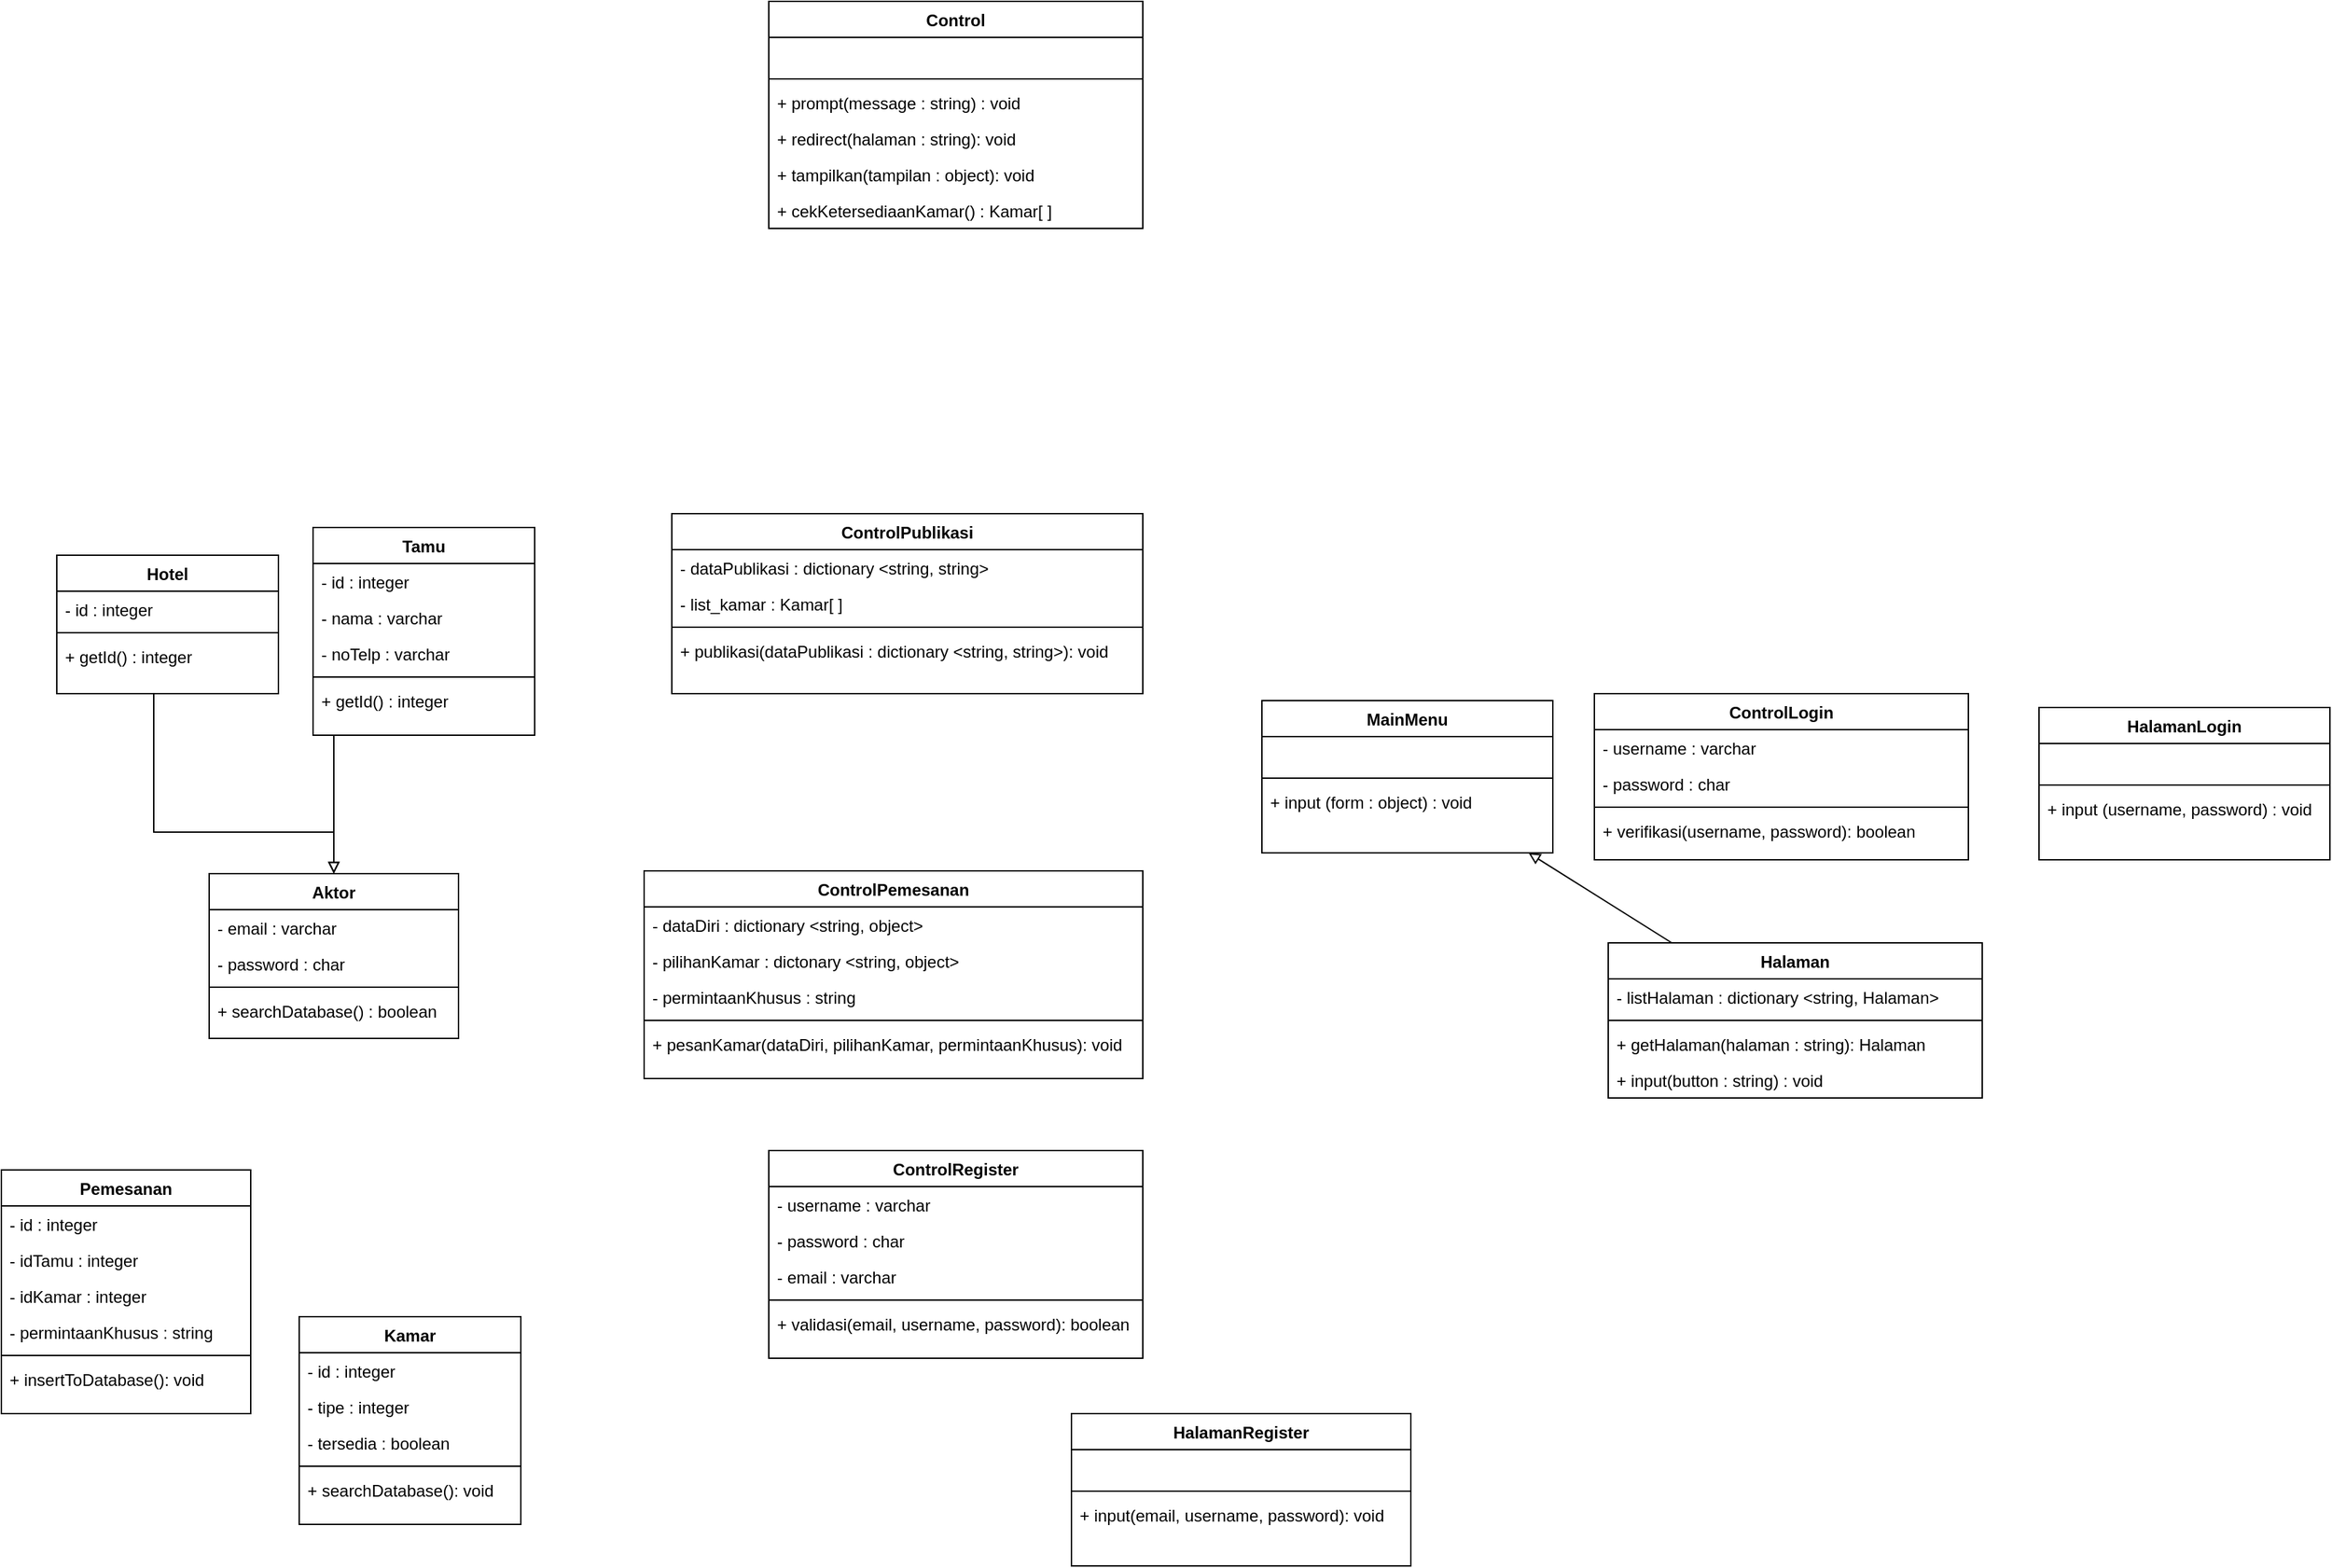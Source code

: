 <mxfile version="17.4.5" type="github">
  <diagram id="C5RBs43oDa-KdzZeNtuy" name="Page-1">
    <mxGraphModel dx="1222" dy="1371" grid="1" gridSize="10" guides="1" tooltips="1" connect="1" arrows="1" fold="1" page="1" pageScale="1" pageWidth="827" pageHeight="1169" math="0" shadow="0">
      <root>
        <mxCell id="WIyWlLk6GJQsqaUBKTNV-0" />
        <mxCell id="WIyWlLk6GJQsqaUBKTNV-1" parent="WIyWlLk6GJQsqaUBKTNV-0" />
        <mxCell id="zkfFHV4jXpPFQw0GAbJ--0" value="Aktor" style="swimlane;fontStyle=1;align=center;verticalAlign=top;childLayout=stackLayout;horizontal=1;startSize=26;horizontalStack=0;resizeParent=1;resizeLast=0;collapsible=1;marginBottom=0;rounded=0;shadow=0;strokeWidth=1;" parent="WIyWlLk6GJQsqaUBKTNV-1" vertex="1">
          <mxGeometry x="-80" y="40" width="180" height="119" as="geometry">
            <mxRectangle x="230" y="140" width="160" height="26" as="alternateBounds" />
          </mxGeometry>
        </mxCell>
        <mxCell id="zkfFHV4jXpPFQw0GAbJ--1" value="- email : varchar" style="text;align=left;verticalAlign=top;spacingLeft=4;spacingRight=4;overflow=hidden;rotatable=0;points=[[0,0.5],[1,0.5]];portConstraint=eastwest;" parent="zkfFHV4jXpPFQw0GAbJ--0" vertex="1">
          <mxGeometry y="26" width="180" height="26" as="geometry" />
        </mxCell>
        <mxCell id="zkfFHV4jXpPFQw0GAbJ--2" value="- password : char" style="text;align=left;verticalAlign=top;spacingLeft=4;spacingRight=4;overflow=hidden;rotatable=0;points=[[0,0.5],[1,0.5]];portConstraint=eastwest;rounded=0;shadow=0;html=0;" parent="zkfFHV4jXpPFQw0GAbJ--0" vertex="1">
          <mxGeometry y="52" width="180" height="26" as="geometry" />
        </mxCell>
        <mxCell id="zkfFHV4jXpPFQw0GAbJ--4" value="" style="line;html=1;strokeWidth=1;align=left;verticalAlign=middle;spacingTop=-1;spacingLeft=3;spacingRight=3;rotatable=0;labelPosition=right;points=[];portConstraint=eastwest;" parent="zkfFHV4jXpPFQw0GAbJ--0" vertex="1">
          <mxGeometry y="78" width="180" height="8" as="geometry" />
        </mxCell>
        <mxCell id="zkfFHV4jXpPFQw0GAbJ--5" value="+ searchDatabase() : boolean" style="text;align=left;verticalAlign=top;spacingLeft=4;spacingRight=4;overflow=hidden;rotatable=0;points=[[0,0.5],[1,0.5]];portConstraint=eastwest;" parent="zkfFHV4jXpPFQw0GAbJ--0" vertex="1">
          <mxGeometry y="86" width="180" height="26" as="geometry" />
        </mxCell>
        <mxCell id="2ihDt4EkYm3BEc5J18N9-20" style="edgeStyle=orthogonalEdgeStyle;rounded=0;orthogonalLoop=1;jettySize=auto;html=1;endArrow=block;endFill=0;" parent="WIyWlLk6GJQsqaUBKTNV-1" source="zkfFHV4jXpPFQw0GAbJ--13" target="zkfFHV4jXpPFQw0GAbJ--0" edge="1">
          <mxGeometry relative="1" as="geometry">
            <Array as="points">
              <mxPoint x="10" y="30" />
              <mxPoint x="10" y="30" />
            </Array>
          </mxGeometry>
        </mxCell>
        <mxCell id="zkfFHV4jXpPFQw0GAbJ--13" value="Tamu" style="swimlane;fontStyle=1;align=center;verticalAlign=top;childLayout=stackLayout;horizontal=1;startSize=26;horizontalStack=0;resizeParent=1;resizeLast=0;collapsible=1;marginBottom=0;rounded=0;shadow=0;strokeWidth=1;" parent="WIyWlLk6GJQsqaUBKTNV-1" vertex="1">
          <mxGeometry x="-5" y="-210.0" width="160" height="150" as="geometry">
            <mxRectangle x="340" y="380" width="170" height="26" as="alternateBounds" />
          </mxGeometry>
        </mxCell>
        <mxCell id="zkfFHV4jXpPFQw0GAbJ--14" value="- id : integer" style="text;align=left;verticalAlign=top;spacingLeft=4;spacingRight=4;overflow=hidden;rotatable=0;points=[[0,0.5],[1,0.5]];portConstraint=eastwest;" parent="zkfFHV4jXpPFQw0GAbJ--13" vertex="1">
          <mxGeometry y="26" width="160" height="26" as="geometry" />
        </mxCell>
        <mxCell id="Ca80WvJ0DW5EZiAlUuhT-8" value="- nama : varchar" style="text;align=left;verticalAlign=top;spacingLeft=4;spacingRight=4;overflow=hidden;rotatable=0;points=[[0,0.5],[1,0.5]];portConstraint=eastwest;" parent="zkfFHV4jXpPFQw0GAbJ--13" vertex="1">
          <mxGeometry y="52" width="160" height="26" as="geometry" />
        </mxCell>
        <mxCell id="Ca80WvJ0DW5EZiAlUuhT-2" value="- noTelp : varchar" style="text;align=left;verticalAlign=top;spacingLeft=4;spacingRight=4;overflow=hidden;rotatable=0;points=[[0,0.5],[1,0.5]];portConstraint=eastwest;" parent="zkfFHV4jXpPFQw0GAbJ--13" vertex="1">
          <mxGeometry y="78" width="160" height="26" as="geometry" />
        </mxCell>
        <mxCell id="zkfFHV4jXpPFQw0GAbJ--15" value="" style="line;html=1;strokeWidth=1;align=left;verticalAlign=middle;spacingTop=-1;spacingLeft=3;spacingRight=3;rotatable=0;labelPosition=right;points=[];portConstraint=eastwest;" parent="zkfFHV4jXpPFQw0GAbJ--13" vertex="1">
          <mxGeometry y="104" width="160" height="8" as="geometry" />
        </mxCell>
        <mxCell id="Ca80WvJ0DW5EZiAlUuhT-5" value="+ getId() : integer" style="text;align=left;verticalAlign=top;spacingLeft=4;spacingRight=4;overflow=hidden;rotatable=0;points=[[0,0.5],[1,0.5]];portConstraint=eastwest;" parent="zkfFHV4jXpPFQw0GAbJ--13" vertex="1">
          <mxGeometry y="112" width="160" height="26" as="geometry" />
        </mxCell>
        <mxCell id="Ca80WvJ0DW5EZiAlUuhT-9" value="Hotel" style="swimlane;fontStyle=1;align=center;verticalAlign=top;childLayout=stackLayout;horizontal=1;startSize=26;horizontalStack=0;resizeParent=1;resizeLast=0;collapsible=1;marginBottom=0;rounded=0;shadow=0;strokeWidth=1;" parent="WIyWlLk6GJQsqaUBKTNV-1" vertex="1">
          <mxGeometry x="-190" y="-190" width="160" height="100" as="geometry">
            <mxRectangle x="340" y="380" width="170" height="26" as="alternateBounds" />
          </mxGeometry>
        </mxCell>
        <mxCell id="Ca80WvJ0DW5EZiAlUuhT-10" value="- id : integer" style="text;align=left;verticalAlign=top;spacingLeft=4;spacingRight=4;overflow=hidden;rotatable=0;points=[[0,0.5],[1,0.5]];portConstraint=eastwest;" parent="Ca80WvJ0DW5EZiAlUuhT-9" vertex="1">
          <mxGeometry y="26" width="160" height="26" as="geometry" />
        </mxCell>
        <mxCell id="Ca80WvJ0DW5EZiAlUuhT-14" value="" style="line;html=1;strokeWidth=1;align=left;verticalAlign=middle;spacingTop=-1;spacingLeft=3;spacingRight=3;rotatable=0;labelPosition=right;points=[];portConstraint=eastwest;" parent="Ca80WvJ0DW5EZiAlUuhT-9" vertex="1">
          <mxGeometry y="52" width="160" height="8" as="geometry" />
        </mxCell>
        <mxCell id="Ca80WvJ0DW5EZiAlUuhT-15" value="+ getId() : integer" style="text;align=left;verticalAlign=top;spacingLeft=4;spacingRight=4;overflow=hidden;rotatable=0;points=[[0,0.5],[1,0.5]];portConstraint=eastwest;" parent="Ca80WvJ0DW5EZiAlUuhT-9" vertex="1">
          <mxGeometry y="60" width="160" height="26" as="geometry" />
        </mxCell>
        <mxCell id="2ihDt4EkYm3BEc5J18N9-0" value="ControlLogin" style="swimlane;fontStyle=1;align=center;verticalAlign=top;childLayout=stackLayout;horizontal=1;startSize=26;horizontalStack=0;resizeParent=1;resizeLast=0;collapsible=1;marginBottom=0;rounded=0;shadow=0;strokeWidth=1;" parent="WIyWlLk6GJQsqaUBKTNV-1" vertex="1">
          <mxGeometry x="920" y="-90" width="270" height="120" as="geometry">
            <mxRectangle x="340" y="380" width="170" height="26" as="alternateBounds" />
          </mxGeometry>
        </mxCell>
        <mxCell id="2ihDt4EkYm3BEc5J18N9-1" value="- username : varchar" style="text;align=left;verticalAlign=top;spacingLeft=4;spacingRight=4;overflow=hidden;rotatable=0;points=[[0,0.5],[1,0.5]];portConstraint=eastwest;" parent="2ihDt4EkYm3BEc5J18N9-0" vertex="1">
          <mxGeometry y="26" width="270" height="26" as="geometry" />
        </mxCell>
        <mxCell id="2ihDt4EkYm3BEc5J18N9-2" value="- password : char" style="text;align=left;verticalAlign=top;spacingLeft=4;spacingRight=4;overflow=hidden;rotatable=0;points=[[0,0.5],[1,0.5]];portConstraint=eastwest;" parent="2ihDt4EkYm3BEc5J18N9-0" vertex="1">
          <mxGeometry y="52" width="270" height="26" as="geometry" />
        </mxCell>
        <mxCell id="2ihDt4EkYm3BEc5J18N9-5" value="" style="line;html=1;strokeWidth=1;align=left;verticalAlign=middle;spacingTop=-1;spacingLeft=3;spacingRight=3;rotatable=0;labelPosition=right;points=[];portConstraint=eastwest;" parent="2ihDt4EkYm3BEc5J18N9-0" vertex="1">
          <mxGeometry y="78" width="270" height="8" as="geometry" />
        </mxCell>
        <mxCell id="2ihDt4EkYm3BEc5J18N9-6" value="+ verifikasi(username, password): boolean" style="text;align=left;verticalAlign=top;spacingLeft=4;spacingRight=4;overflow=hidden;rotatable=0;points=[[0,0.5],[1,0.5]];portConstraint=eastwest;" parent="2ihDt4EkYm3BEc5J18N9-0" vertex="1">
          <mxGeometry y="86" width="270" height="26" as="geometry" />
        </mxCell>
        <mxCell id="2ihDt4EkYm3BEc5J18N9-21" value="ControlRegister" style="swimlane;fontStyle=1;align=center;verticalAlign=top;childLayout=stackLayout;horizontal=1;startSize=26;horizontalStack=0;resizeParent=1;resizeLast=0;collapsible=1;marginBottom=0;rounded=0;shadow=0;strokeWidth=1;" parent="WIyWlLk6GJQsqaUBKTNV-1" vertex="1">
          <mxGeometry x="324" y="240" width="270" height="150" as="geometry">
            <mxRectangle x="340" y="380" width="170" height="26" as="alternateBounds" />
          </mxGeometry>
        </mxCell>
        <mxCell id="2ihDt4EkYm3BEc5J18N9-22" value="- username : varchar" style="text;align=left;verticalAlign=top;spacingLeft=4;spacingRight=4;overflow=hidden;rotatable=0;points=[[0,0.5],[1,0.5]];portConstraint=eastwest;" parent="2ihDt4EkYm3BEc5J18N9-21" vertex="1">
          <mxGeometry y="26" width="270" height="26" as="geometry" />
        </mxCell>
        <mxCell id="2ihDt4EkYm3BEc5J18N9-23" value="- password : char" style="text;align=left;verticalAlign=top;spacingLeft=4;spacingRight=4;overflow=hidden;rotatable=0;points=[[0,0.5],[1,0.5]];portConstraint=eastwest;" parent="2ihDt4EkYm3BEc5J18N9-21" vertex="1">
          <mxGeometry y="52" width="270" height="26" as="geometry" />
        </mxCell>
        <mxCell id="2ihDt4EkYm3BEc5J18N9-82" value="- email : varchar" style="text;align=left;verticalAlign=top;spacingLeft=4;spacingRight=4;overflow=hidden;rotatable=0;points=[[0,0.5],[1,0.5]];portConstraint=eastwest;" parent="2ihDt4EkYm3BEc5J18N9-21" vertex="1">
          <mxGeometry y="78" width="270" height="26" as="geometry" />
        </mxCell>
        <mxCell id="2ihDt4EkYm3BEc5J18N9-24" value="" style="line;html=1;strokeWidth=1;align=left;verticalAlign=middle;spacingTop=-1;spacingLeft=3;spacingRight=3;rotatable=0;labelPosition=right;points=[];portConstraint=eastwest;" parent="2ihDt4EkYm3BEc5J18N9-21" vertex="1">
          <mxGeometry y="104" width="270" height="8" as="geometry" />
        </mxCell>
        <mxCell id="2ihDt4EkYm3BEc5J18N9-25" value="+ validasi(email, username, password): boolean" style="text;align=left;verticalAlign=top;spacingLeft=4;spacingRight=4;overflow=hidden;rotatable=0;points=[[0,0.5],[1,0.5]];portConstraint=eastwest;" parent="2ihDt4EkYm3BEc5J18N9-21" vertex="1">
          <mxGeometry y="112" width="270" height="26" as="geometry" />
        </mxCell>
        <mxCell id="2ihDt4EkYm3BEc5J18N9-28" value="Halaman" style="swimlane;fontStyle=1;align=center;verticalAlign=top;childLayout=stackLayout;horizontal=1;startSize=26;horizontalStack=0;resizeParent=1;resizeLast=0;collapsible=1;marginBottom=0;rounded=0;shadow=0;strokeWidth=1;" parent="WIyWlLk6GJQsqaUBKTNV-1" vertex="1">
          <mxGeometry x="930" y="90" width="270" height="112" as="geometry">
            <mxRectangle x="340" y="380" width="170" height="26" as="alternateBounds" />
          </mxGeometry>
        </mxCell>
        <mxCell id="2ihDt4EkYm3BEc5J18N9-29" value="- listHalaman : dictionary &lt;string, Halaman&gt;" style="text;align=left;verticalAlign=top;spacingLeft=4;spacingRight=4;overflow=hidden;rotatable=0;points=[[0,0.5],[1,0.5]];portConstraint=eastwest;" parent="2ihDt4EkYm3BEc5J18N9-28" vertex="1">
          <mxGeometry y="26" width="270" height="26" as="geometry" />
        </mxCell>
        <mxCell id="2ihDt4EkYm3BEc5J18N9-31" value="" style="line;html=1;strokeWidth=1;align=left;verticalAlign=middle;spacingTop=-1;spacingLeft=3;spacingRight=3;rotatable=0;labelPosition=right;points=[];portConstraint=eastwest;" parent="2ihDt4EkYm3BEc5J18N9-28" vertex="1">
          <mxGeometry y="52" width="270" height="8" as="geometry" />
        </mxCell>
        <mxCell id="2ihDt4EkYm3BEc5J18N9-32" value="+ getHalaman(halaman : string): Halaman" style="text;align=left;verticalAlign=top;spacingLeft=4;spacingRight=4;overflow=hidden;rotatable=0;points=[[0,0.5],[1,0.5]];portConstraint=eastwest;" parent="2ihDt4EkYm3BEc5J18N9-28" vertex="1">
          <mxGeometry y="60" width="270" height="26" as="geometry" />
        </mxCell>
        <mxCell id="Z2z3hZjMm0e_o0Y5_epf-3" value="+ input(button : string) : void" style="text;align=left;verticalAlign=top;spacingLeft=4;spacingRight=4;overflow=hidden;rotatable=0;points=[[0,0.5],[1,0.5]];portConstraint=eastwest;" parent="2ihDt4EkYm3BEc5J18N9-28" vertex="1">
          <mxGeometry y="86" width="270" height="26" as="geometry" />
        </mxCell>
        <mxCell id="2ihDt4EkYm3BEc5J18N9-36" value="HalamanLogin" style="swimlane;fontStyle=1;align=center;verticalAlign=top;childLayout=stackLayout;horizontal=1;startSize=26;horizontalStack=0;resizeParent=1;resizeLast=0;collapsible=1;marginBottom=0;rounded=0;shadow=0;strokeWidth=1;" parent="WIyWlLk6GJQsqaUBKTNV-1" vertex="1">
          <mxGeometry x="1241" y="-80" width="210" height="110" as="geometry">
            <mxRectangle x="340" y="380" width="170" height="26" as="alternateBounds" />
          </mxGeometry>
        </mxCell>
        <mxCell id="2ihDt4EkYm3BEc5J18N9-37" value=" " style="text;align=left;verticalAlign=top;spacingLeft=4;spacingRight=4;overflow=hidden;rotatable=0;points=[[0,0.5],[1,0.5]];portConstraint=eastwest;" parent="2ihDt4EkYm3BEc5J18N9-36" vertex="1">
          <mxGeometry y="26" width="210" height="26" as="geometry" />
        </mxCell>
        <mxCell id="2ihDt4EkYm3BEc5J18N9-38" value="" style="line;html=1;strokeWidth=1;align=left;verticalAlign=middle;spacingTop=-1;spacingLeft=3;spacingRight=3;rotatable=0;labelPosition=right;points=[];portConstraint=eastwest;" parent="2ihDt4EkYm3BEc5J18N9-36" vertex="1">
          <mxGeometry y="52" width="210" height="8" as="geometry" />
        </mxCell>
        <mxCell id="2ihDt4EkYm3BEc5J18N9-39" value="+ input (username, password) : void" style="text;align=left;verticalAlign=top;spacingLeft=4;spacingRight=4;overflow=hidden;rotatable=0;points=[[0,0.5],[1,0.5]];portConstraint=eastwest;" parent="2ihDt4EkYm3BEc5J18N9-36" vertex="1">
          <mxGeometry y="60" width="210" height="26" as="geometry" />
        </mxCell>
        <mxCell id="2ihDt4EkYm3BEc5J18N9-52" value="Control" style="swimlane;fontStyle=1;align=center;verticalAlign=top;childLayout=stackLayout;horizontal=1;startSize=26;horizontalStack=0;resizeParent=1;resizeLast=0;collapsible=1;marginBottom=0;rounded=0;shadow=0;strokeWidth=1;" parent="WIyWlLk6GJQsqaUBKTNV-1" vertex="1">
          <mxGeometry x="324" y="-590" width="270" height="164" as="geometry">
            <mxRectangle x="340" y="380" width="170" height="26" as="alternateBounds" />
          </mxGeometry>
        </mxCell>
        <mxCell id="2ihDt4EkYm3BEc5J18N9-53" value=" " style="text;align=left;verticalAlign=top;spacingLeft=4;spacingRight=4;overflow=hidden;rotatable=0;points=[[0,0.5],[1,0.5]];portConstraint=eastwest;" parent="2ihDt4EkYm3BEc5J18N9-52" vertex="1">
          <mxGeometry y="26" width="270" height="26" as="geometry" />
        </mxCell>
        <mxCell id="2ihDt4EkYm3BEc5J18N9-55" value="" style="line;html=1;strokeWidth=1;align=left;verticalAlign=middle;spacingTop=-1;spacingLeft=3;spacingRight=3;rotatable=0;labelPosition=right;points=[];portConstraint=eastwest;" parent="2ihDt4EkYm3BEc5J18N9-52" vertex="1">
          <mxGeometry y="52" width="270" height="8" as="geometry" />
        </mxCell>
        <mxCell id="2ihDt4EkYm3BEc5J18N9-57" value="+ prompt(message : string) : void" style="text;align=left;verticalAlign=top;spacingLeft=4;spacingRight=4;overflow=hidden;rotatable=0;points=[[0,0.5],[1,0.5]];portConstraint=eastwest;" parent="2ihDt4EkYm3BEc5J18N9-52" vertex="1">
          <mxGeometry y="60" width="270" height="26" as="geometry" />
        </mxCell>
        <mxCell id="Z2z3hZjMm0e_o0Y5_epf-1" value="+ redirect(halaman : string): void" style="text;align=left;verticalAlign=top;spacingLeft=4;spacingRight=4;overflow=hidden;rotatable=0;points=[[0,0.5],[1,0.5]];portConstraint=eastwest;" parent="2ihDt4EkYm3BEc5J18N9-52" vertex="1">
          <mxGeometry y="86" width="270" height="26" as="geometry" />
        </mxCell>
        <mxCell id="Z2z3hZjMm0e_o0Y5_epf-0" value="+ tampilkan(tampilan : object): void" style="text;align=left;verticalAlign=top;spacingLeft=4;spacingRight=4;overflow=hidden;rotatable=0;points=[[0,0.5],[1,0.5]];portConstraint=eastwest;" parent="2ihDt4EkYm3BEc5J18N9-52" vertex="1">
          <mxGeometry y="112" width="270" height="26" as="geometry" />
        </mxCell>
        <mxCell id="2ihDt4EkYm3BEc5J18N9-58" value="+ cekKetersediaanKamar() : Kamar[ ]" style="text;align=left;verticalAlign=top;spacingLeft=4;spacingRight=4;overflow=hidden;rotatable=0;points=[[0,0.5],[1,0.5]];portConstraint=eastwest;" parent="2ihDt4EkYm3BEc5J18N9-52" vertex="1">
          <mxGeometry y="138" width="270" height="26" as="geometry" />
        </mxCell>
        <mxCell id="2ihDt4EkYm3BEc5J18N9-60" value="ControlPemesanan" style="swimlane;fontStyle=1;align=center;verticalAlign=top;childLayout=stackLayout;horizontal=1;startSize=26;horizontalStack=0;resizeParent=1;resizeLast=0;collapsible=1;marginBottom=0;rounded=0;shadow=0;strokeWidth=1;" parent="WIyWlLk6GJQsqaUBKTNV-1" vertex="1">
          <mxGeometry x="234" y="38" width="360" height="150" as="geometry">
            <mxRectangle x="340" y="380" width="170" height="26" as="alternateBounds" />
          </mxGeometry>
        </mxCell>
        <mxCell id="2ihDt4EkYm3BEc5J18N9-61" value="- dataDiri : dictionary &lt;string, object&gt;" style="text;align=left;verticalAlign=top;spacingLeft=4;spacingRight=4;overflow=hidden;rotatable=0;points=[[0,0.5],[1,0.5]];portConstraint=eastwest;" parent="2ihDt4EkYm3BEc5J18N9-60" vertex="1">
          <mxGeometry y="26" width="360" height="26" as="geometry" />
        </mxCell>
        <mxCell id="2ihDt4EkYm3BEc5J18N9-62" value="- pilihanKamar : dictonary &lt;string, object&gt;" style="text;align=left;verticalAlign=top;spacingLeft=4;spacingRight=4;overflow=hidden;rotatable=0;points=[[0,0.5],[1,0.5]];portConstraint=eastwest;" parent="2ihDt4EkYm3BEc5J18N9-60" vertex="1">
          <mxGeometry y="52" width="360" height="26" as="geometry" />
        </mxCell>
        <mxCell id="Z2z3hZjMm0e_o0Y5_epf-2" value="- permintaanKhusus : string" style="text;align=left;verticalAlign=top;spacingLeft=4;spacingRight=4;overflow=hidden;rotatable=0;points=[[0,0.5],[1,0.5]];portConstraint=eastwest;" parent="2ihDt4EkYm3BEc5J18N9-60" vertex="1">
          <mxGeometry y="78" width="360" height="26" as="geometry" />
        </mxCell>
        <mxCell id="2ihDt4EkYm3BEc5J18N9-63" value="" style="line;html=1;strokeWidth=1;align=left;verticalAlign=middle;spacingTop=-1;spacingLeft=3;spacingRight=3;rotatable=0;labelPosition=right;points=[];portConstraint=eastwest;" parent="2ihDt4EkYm3BEc5J18N9-60" vertex="1">
          <mxGeometry y="104" width="360" height="8" as="geometry" />
        </mxCell>
        <mxCell id="2ihDt4EkYm3BEc5J18N9-64" value="+ pesanKamar(dataDiri, pilihanKamar, permintaanKhusus): void" style="text;align=left;verticalAlign=top;spacingLeft=4;spacingRight=4;overflow=hidden;rotatable=0;points=[[0,0.5],[1,0.5]];portConstraint=eastwest;" parent="2ihDt4EkYm3BEc5J18N9-60" vertex="1">
          <mxGeometry y="112" width="360" height="26" as="geometry" />
        </mxCell>
        <mxCell id="2ihDt4EkYm3BEc5J18N9-72" value="ControlPublikasi" style="swimlane;fontStyle=1;align=center;verticalAlign=top;childLayout=stackLayout;horizontal=1;startSize=26;horizontalStack=0;resizeParent=1;resizeLast=0;collapsible=1;marginBottom=0;rounded=0;shadow=0;strokeWidth=1;" parent="WIyWlLk6GJQsqaUBKTNV-1" vertex="1">
          <mxGeometry x="254" y="-220" width="340" height="130" as="geometry">
            <mxRectangle x="340" y="380" width="170" height="26" as="alternateBounds" />
          </mxGeometry>
        </mxCell>
        <mxCell id="2ihDt4EkYm3BEc5J18N9-73" value="- dataPublikasi : dictionary &lt;string, string&gt;" style="text;align=left;verticalAlign=top;spacingLeft=4;spacingRight=4;overflow=hidden;rotatable=0;points=[[0,0.5],[1,0.5]];portConstraint=eastwest;" parent="2ihDt4EkYm3BEc5J18N9-72" vertex="1">
          <mxGeometry y="26" width="340" height="26" as="geometry" />
        </mxCell>
        <mxCell id="2ihDt4EkYm3BEc5J18N9-74" value="- list_kamar : Kamar[ ]" style="text;align=left;verticalAlign=top;spacingLeft=4;spacingRight=4;overflow=hidden;rotatable=0;points=[[0,0.5],[1,0.5]];portConstraint=eastwest;" parent="2ihDt4EkYm3BEc5J18N9-72" vertex="1">
          <mxGeometry y="52" width="340" height="26" as="geometry" />
        </mxCell>
        <mxCell id="2ihDt4EkYm3BEc5J18N9-75" value="" style="line;html=1;strokeWidth=1;align=left;verticalAlign=middle;spacingTop=-1;spacingLeft=3;spacingRight=3;rotatable=0;labelPosition=right;points=[];portConstraint=eastwest;" parent="2ihDt4EkYm3BEc5J18N9-72" vertex="1">
          <mxGeometry y="78" width="340" height="8" as="geometry" />
        </mxCell>
        <mxCell id="2ihDt4EkYm3BEc5J18N9-77" value="+ publikasi(dataPublikasi : dictionary &lt;string, string&gt;): void" style="text;align=left;verticalAlign=top;spacingLeft=4;spacingRight=4;overflow=hidden;rotatable=0;points=[[0,0.5],[1,0.5]];portConstraint=eastwest;" parent="2ihDt4EkYm3BEc5J18N9-72" vertex="1">
          <mxGeometry y="86" width="340" height="26" as="geometry" />
        </mxCell>
        <mxCell id="Z2z3hZjMm0e_o0Y5_epf-4" value="MainMenu" style="swimlane;fontStyle=1;align=center;verticalAlign=top;childLayout=stackLayout;horizontal=1;startSize=26;horizontalStack=0;resizeParent=1;resizeLast=0;collapsible=1;marginBottom=0;rounded=0;shadow=0;strokeWidth=1;" parent="WIyWlLk6GJQsqaUBKTNV-1" vertex="1">
          <mxGeometry x="680" y="-85" width="210" height="110" as="geometry">
            <mxRectangle x="340" y="380" width="170" height="26" as="alternateBounds" />
          </mxGeometry>
        </mxCell>
        <mxCell id="Z2z3hZjMm0e_o0Y5_epf-5" value=" " style="text;align=left;verticalAlign=top;spacingLeft=4;spacingRight=4;overflow=hidden;rotatable=0;points=[[0,0.5],[1,0.5]];portConstraint=eastwest;" parent="Z2z3hZjMm0e_o0Y5_epf-4" vertex="1">
          <mxGeometry y="26" width="210" height="26" as="geometry" />
        </mxCell>
        <mxCell id="Z2z3hZjMm0e_o0Y5_epf-6" value="" style="line;html=1;strokeWidth=1;align=left;verticalAlign=middle;spacingTop=-1;spacingLeft=3;spacingRight=3;rotatable=0;labelPosition=right;points=[];portConstraint=eastwest;" parent="Z2z3hZjMm0e_o0Y5_epf-4" vertex="1">
          <mxGeometry y="52" width="210" height="8" as="geometry" />
        </mxCell>
        <mxCell id="Z2z3hZjMm0e_o0Y5_epf-7" value="+ input (form : object) : void" style="text;align=left;verticalAlign=top;spacingLeft=4;spacingRight=4;overflow=hidden;rotatable=0;points=[[0,0.5],[1,0.5]];portConstraint=eastwest;" parent="Z2z3hZjMm0e_o0Y5_epf-4" vertex="1">
          <mxGeometry y="60" width="210" height="26" as="geometry" />
        </mxCell>
        <mxCell id="Z2z3hZjMm0e_o0Y5_epf-8" value="HalamanRegister" style="swimlane;fontStyle=1;align=center;verticalAlign=top;childLayout=stackLayout;horizontal=1;startSize=26;horizontalStack=0;resizeParent=1;resizeLast=0;collapsible=1;marginBottom=0;rounded=0;shadow=0;strokeWidth=1;" parent="WIyWlLk6GJQsqaUBKTNV-1" vertex="1">
          <mxGeometry x="542.5" y="430" width="245" height="110" as="geometry">
            <mxRectangle x="340" y="380" width="170" height="26" as="alternateBounds" />
          </mxGeometry>
        </mxCell>
        <mxCell id="Z2z3hZjMm0e_o0Y5_epf-9" value=" " style="text;align=left;verticalAlign=top;spacingLeft=4;spacingRight=4;overflow=hidden;rotatable=0;points=[[0,0.5],[1,0.5]];portConstraint=eastwest;" parent="Z2z3hZjMm0e_o0Y5_epf-8" vertex="1">
          <mxGeometry y="26" width="245" height="26" as="geometry" />
        </mxCell>
        <mxCell id="Z2z3hZjMm0e_o0Y5_epf-10" value="" style="line;html=1;strokeWidth=1;align=left;verticalAlign=middle;spacingTop=-1;spacingLeft=3;spacingRight=3;rotatable=0;labelPosition=right;points=[];portConstraint=eastwest;" parent="Z2z3hZjMm0e_o0Y5_epf-8" vertex="1">
          <mxGeometry y="52" width="245" height="8" as="geometry" />
        </mxCell>
        <mxCell id="Z2z3hZjMm0e_o0Y5_epf-11" value="+ input(email, username, password): void" style="text;align=left;verticalAlign=top;spacingLeft=4;spacingRight=4;overflow=hidden;rotatable=0;points=[[0,0.5],[1,0.5]];portConstraint=eastwest;" parent="Z2z3hZjMm0e_o0Y5_epf-8" vertex="1">
          <mxGeometry y="60" width="245" height="26" as="geometry" />
        </mxCell>
        <mxCell id="Z2z3hZjMm0e_o0Y5_epf-13" value="Pemesanan" style="swimlane;fontStyle=1;align=center;verticalAlign=top;childLayout=stackLayout;horizontal=1;startSize=26;horizontalStack=0;resizeParent=1;resizeLast=0;collapsible=1;marginBottom=0;rounded=0;shadow=0;strokeWidth=1;" parent="WIyWlLk6GJQsqaUBKTNV-1" vertex="1">
          <mxGeometry x="-230" y="254" width="180" height="176" as="geometry">
            <mxRectangle x="550" y="140" width="160" height="26" as="alternateBounds" />
          </mxGeometry>
        </mxCell>
        <mxCell id="Z2z3hZjMm0e_o0Y5_epf-14" value="- id : integer" style="text;align=left;verticalAlign=top;spacingLeft=4;spacingRight=4;overflow=hidden;rotatable=0;points=[[0,0.5],[1,0.5]];portConstraint=eastwest;" parent="Z2z3hZjMm0e_o0Y5_epf-13" vertex="1">
          <mxGeometry y="26" width="180" height="26" as="geometry" />
        </mxCell>
        <mxCell id="Z2z3hZjMm0e_o0Y5_epf-15" value="- idTamu : integer" style="text;align=left;verticalAlign=top;spacingLeft=4;spacingRight=4;overflow=hidden;rotatable=0;points=[[0,0.5],[1,0.5]];portConstraint=eastwest;rounded=0;shadow=0;html=0;" parent="Z2z3hZjMm0e_o0Y5_epf-13" vertex="1">
          <mxGeometry y="52" width="180" height="26" as="geometry" />
        </mxCell>
        <mxCell id="Z2z3hZjMm0e_o0Y5_epf-16" value="- idKamar : integer" style="text;align=left;verticalAlign=top;spacingLeft=4;spacingRight=4;overflow=hidden;rotatable=0;points=[[0,0.5],[1,0.5]];portConstraint=eastwest;rounded=0;shadow=0;html=0;" parent="Z2z3hZjMm0e_o0Y5_epf-13" vertex="1">
          <mxGeometry y="78" width="180" height="26" as="geometry" />
        </mxCell>
        <mxCell id="Z2z3hZjMm0e_o0Y5_epf-17" value="- permintaanKhusus : string" style="text;align=left;verticalAlign=top;spacingLeft=4;spacingRight=4;overflow=hidden;rotatable=0;points=[[0,0.5],[1,0.5]];portConstraint=eastwest;rounded=0;shadow=0;html=0;" parent="Z2z3hZjMm0e_o0Y5_epf-13" vertex="1">
          <mxGeometry y="104" width="180" height="26" as="geometry" />
        </mxCell>
        <mxCell id="Z2z3hZjMm0e_o0Y5_epf-18" value="" style="line;html=1;strokeWidth=1;align=left;verticalAlign=middle;spacingTop=-1;spacingLeft=3;spacingRight=3;rotatable=0;labelPosition=right;points=[];portConstraint=eastwest;" parent="Z2z3hZjMm0e_o0Y5_epf-13" vertex="1">
          <mxGeometry y="130" width="180" height="8" as="geometry" />
        </mxCell>
        <mxCell id="Z2z3hZjMm0e_o0Y5_epf-19" value="+ insertToDatabase(): void" style="text;align=left;verticalAlign=top;spacingLeft=4;spacingRight=4;overflow=hidden;rotatable=0;points=[[0,0.5],[1,0.5]];portConstraint=eastwest;" parent="Z2z3hZjMm0e_o0Y5_epf-13" vertex="1">
          <mxGeometry y="138" width="180" height="26" as="geometry" />
        </mxCell>
        <mxCell id="Z2z3hZjMm0e_o0Y5_epf-20" value="Kamar" style="swimlane;fontStyle=1;align=center;verticalAlign=top;childLayout=stackLayout;horizontal=1;startSize=26;horizontalStack=0;resizeParent=1;resizeLast=0;collapsible=1;marginBottom=0;rounded=0;shadow=0;strokeWidth=1;" parent="WIyWlLk6GJQsqaUBKTNV-1" vertex="1">
          <mxGeometry x="-15" y="360" width="160" height="150" as="geometry">
            <mxRectangle x="550" y="140" width="160" height="26" as="alternateBounds" />
          </mxGeometry>
        </mxCell>
        <mxCell id="Z2z3hZjMm0e_o0Y5_epf-21" value="- id : integer" style="text;align=left;verticalAlign=top;spacingLeft=4;spacingRight=4;overflow=hidden;rotatable=0;points=[[0,0.5],[1,0.5]];portConstraint=eastwest;" parent="Z2z3hZjMm0e_o0Y5_epf-20" vertex="1">
          <mxGeometry y="26" width="160" height="26" as="geometry" />
        </mxCell>
        <mxCell id="Z2z3hZjMm0e_o0Y5_epf-22" value="- tipe : integer" style="text;align=left;verticalAlign=top;spacingLeft=4;spacingRight=4;overflow=hidden;rotatable=0;points=[[0,0.5],[1,0.5]];portConstraint=eastwest;rounded=0;shadow=0;html=0;" parent="Z2z3hZjMm0e_o0Y5_epf-20" vertex="1">
          <mxGeometry y="52" width="160" height="26" as="geometry" />
        </mxCell>
        <mxCell id="Z2z3hZjMm0e_o0Y5_epf-23" value="- tersedia : boolean" style="text;align=left;verticalAlign=top;spacingLeft=4;spacingRight=4;overflow=hidden;rotatable=0;points=[[0,0.5],[1,0.5]];portConstraint=eastwest;rounded=0;shadow=0;html=0;" parent="Z2z3hZjMm0e_o0Y5_epf-20" vertex="1">
          <mxGeometry y="78" width="160" height="26" as="geometry" />
        </mxCell>
        <mxCell id="Z2z3hZjMm0e_o0Y5_epf-24" value="" style="line;html=1;strokeWidth=1;align=left;verticalAlign=middle;spacingTop=-1;spacingLeft=3;spacingRight=3;rotatable=0;labelPosition=right;points=[];portConstraint=eastwest;" parent="Z2z3hZjMm0e_o0Y5_epf-20" vertex="1">
          <mxGeometry y="104" width="160" height="8" as="geometry" />
        </mxCell>
        <mxCell id="Z2z3hZjMm0e_o0Y5_epf-25" value="+ searchDatabase(): void" style="text;align=left;verticalAlign=top;spacingLeft=4;spacingRight=4;overflow=hidden;rotatable=0;points=[[0,0.5],[1,0.5]];portConstraint=eastwest;" parent="Z2z3hZjMm0e_o0Y5_epf-20" vertex="1">
          <mxGeometry y="112" width="160" height="26" as="geometry" />
        </mxCell>
        <mxCell id="Z2z3hZjMm0e_o0Y5_epf-38" style="edgeStyle=orthogonalEdgeStyle;rounded=0;orthogonalLoop=1;jettySize=auto;html=1;endArrow=block;endFill=0;" parent="WIyWlLk6GJQsqaUBKTNV-1" source="Ca80WvJ0DW5EZiAlUuhT-9" target="zkfFHV4jXpPFQw0GAbJ--0" edge="1">
          <mxGeometry relative="1" as="geometry">
            <mxPoint x="20.0" y="-50" as="sourcePoint" />
            <mxPoint x="74.947" y="61" as="targetPoint" />
            <Array as="points">
              <mxPoint x="-120" y="10" />
              <mxPoint x="10" y="10" />
            </Array>
          </mxGeometry>
        </mxCell>
        <mxCell id="BtdK13REFn0PnteMlTUZ-0" value="" style="endArrow=none;html=1;rounded=0;startArrow=block;startFill=0;" edge="1" parent="WIyWlLk6GJQsqaUBKTNV-1" source="Z2z3hZjMm0e_o0Y5_epf-4" target="2ihDt4EkYm3BEc5J18N9-28">
          <mxGeometry width="50" height="50" relative="1" as="geometry">
            <mxPoint x="840" y="10" as="sourcePoint" />
            <mxPoint x="890" y="-40" as="targetPoint" />
          </mxGeometry>
        </mxCell>
      </root>
    </mxGraphModel>
  </diagram>
</mxfile>
